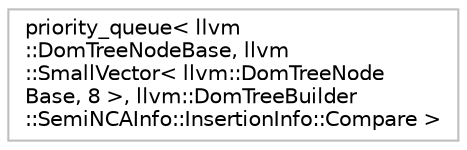 digraph "Graphical Class Hierarchy"
{
 // LATEX_PDF_SIZE
  bgcolor="transparent";
  edge [fontname="Helvetica",fontsize="10",labelfontname="Helvetica",labelfontsize="10"];
  node [fontname="Helvetica",fontsize="10",shape=record];
  rankdir="LR";
  Node0 [label="priority_queue\< llvm\l::DomTreeNodeBase, llvm\l::SmallVector\< llvm::DomTreeNode\lBase, 8 \>, llvm::DomTreeBuilder\l::SemiNCAInfo::InsertionInfo::Compare \>",height=0.2,width=0.4,color="grey75",tooltip=" "];
}
